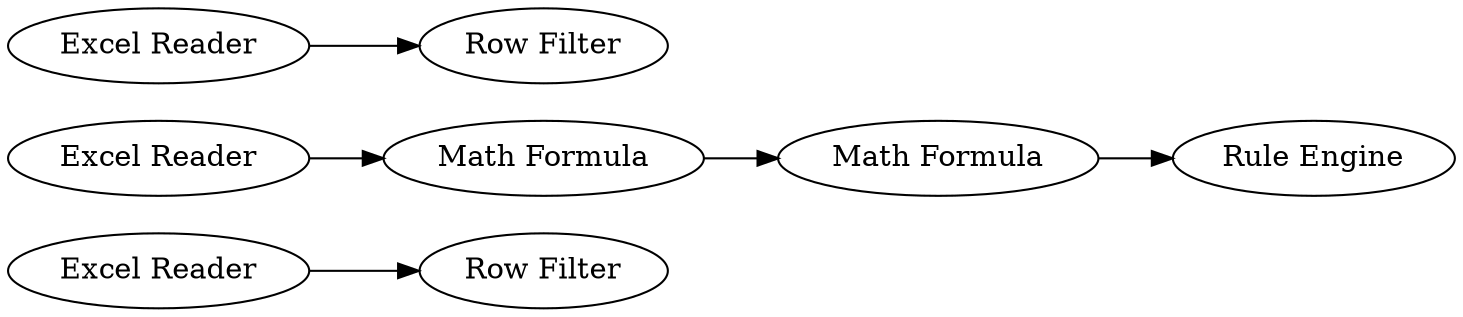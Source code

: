 digraph {
	2 -> 26
	36 -> 35
	1 -> 28
	21 -> 22
	35 -> 21
	35 [label="Math Formula"]
	1 [label="Excel Reader"]
	22 [label="Rule Engine"]
	28 [label="Row Filter"]
	36 [label="Excel Reader"]
	21 [label="Math Formula"]
	26 [label="Row Filter"]
	2 [label="Excel Reader"]
	rankdir=LR
}
